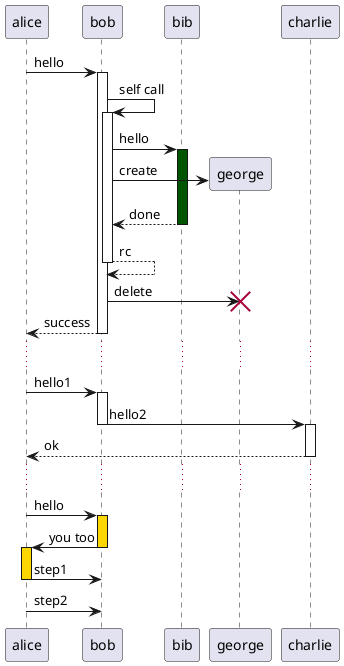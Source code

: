 @startuml

' 在指定目标参与者后，可以立即使用以下语法：
' ++ 激活目标（可选择在后面加上#color）
' -- 撤销激活源
' ** 创建目标实例
' !! 摧毁目标实例

alice -> bob ++ : hello
bob -> bob ++ : self call
bob -> bib ++  #005500 : hello
bob -> george ** : create
return done
return rc
bob -> george !! : delete
return success
...

' 然后你就可以在一行上同时激活和撤销：
alice   ->  bob     ++   : hello1
bob     ->  charlie --++ : hello2
charlie --> alice   --   : ok

...
alice -> bob   --++ #gold: hello
bob   -> alice --++ #gold: you too
alice -> bob   --: step1
alice -> bob   : step2
@enduml
